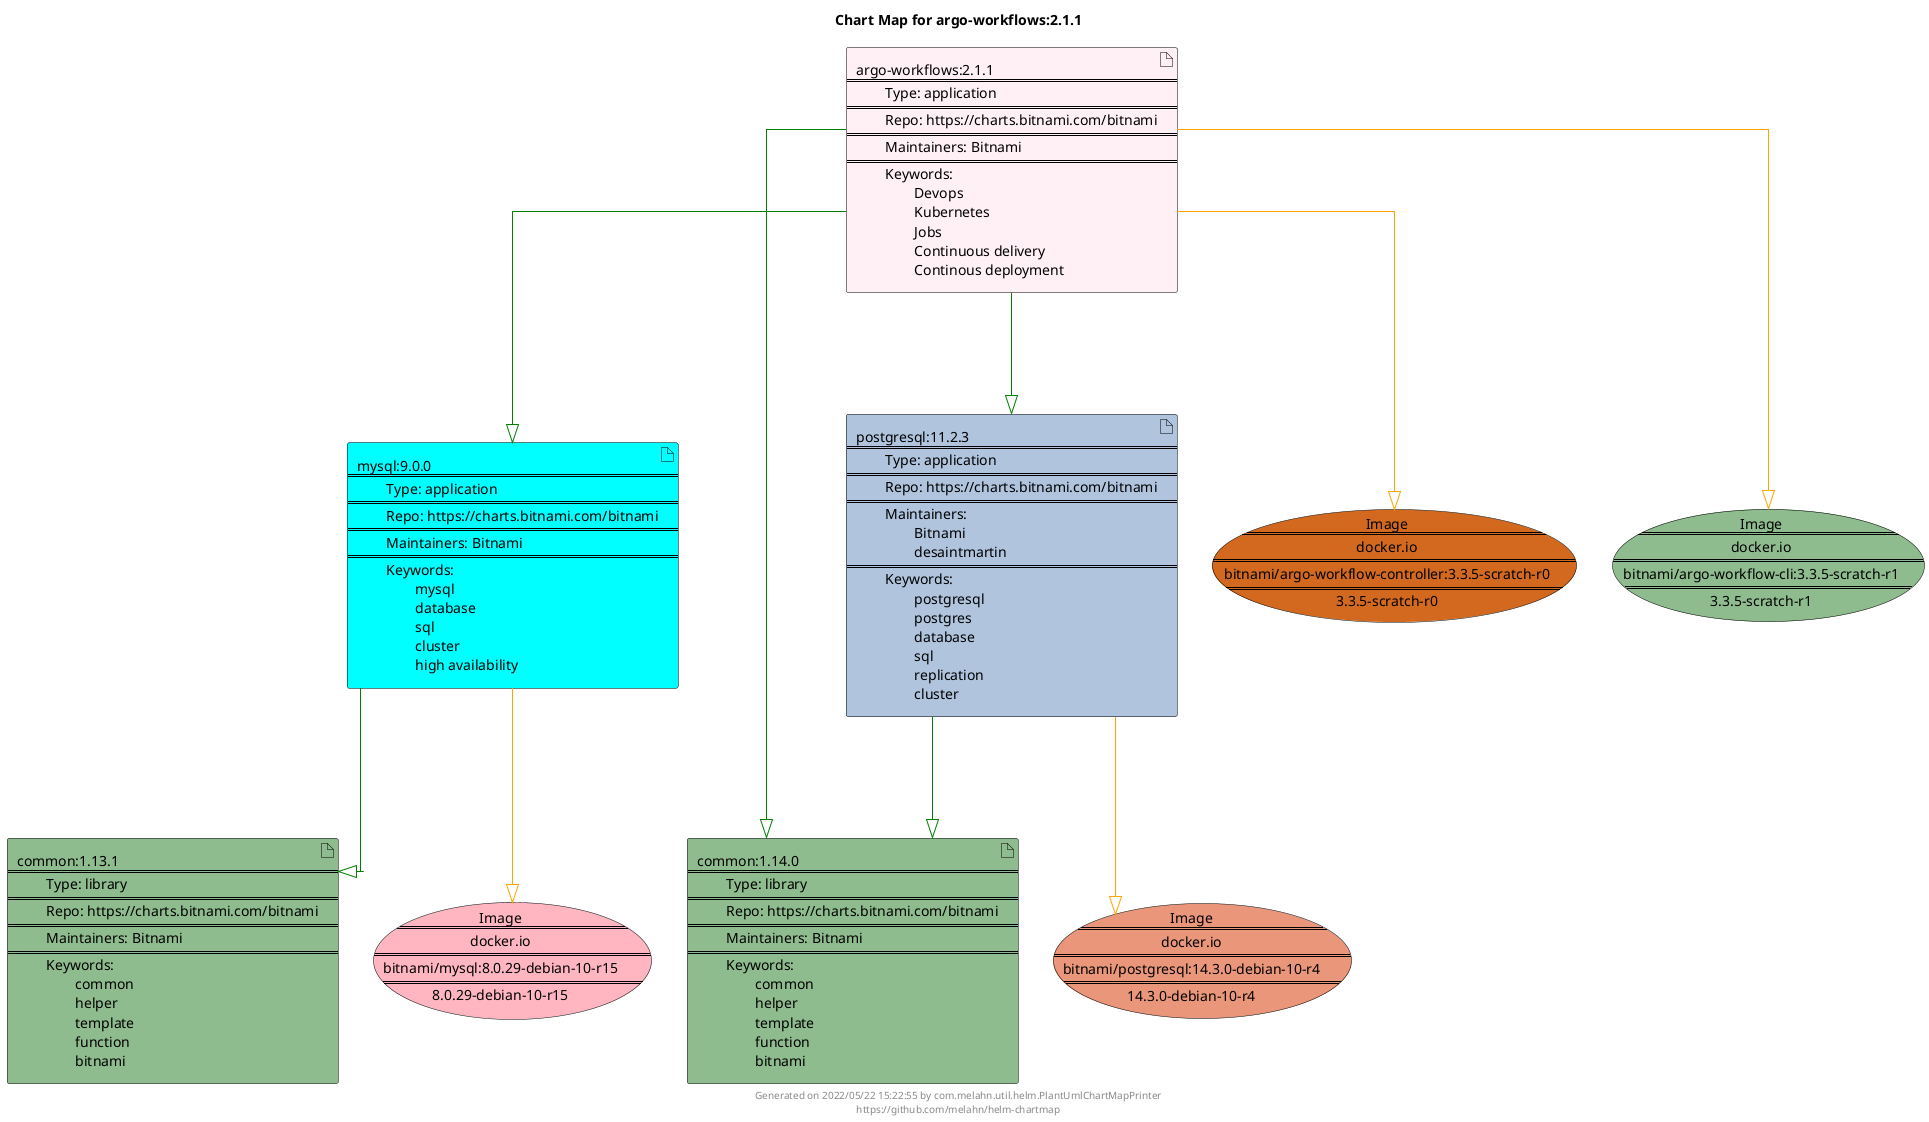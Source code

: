 @startuml
skinparam linetype ortho
skinparam backgroundColor white
skinparam usecaseBorderColor black
skinparam usecaseArrowColor LightSlateGray
skinparam artifactBorderColor black
skinparam artifactArrowColor LightSlateGray

title Chart Map for argo-workflows:2.1.1

'There are 5 referenced Helm Charts
artifact "common:1.13.1\n====\n\tType: library\n====\n\tRepo: https://charts.bitnami.com/bitnami\n====\n\tMaintainers: Bitnami\n====\n\tKeywords: \n\t\tcommon\n\t\thelper\n\t\ttemplate\n\t\tfunction\n\t\tbitnami" as common_1_13_1 #DarkSeaGreen
artifact "mysql:9.0.0\n====\n\tType: application\n====\n\tRepo: https://charts.bitnami.com/bitnami\n====\n\tMaintainers: Bitnami\n====\n\tKeywords: \n\t\tmysql\n\t\tdatabase\n\t\tsql\n\t\tcluster\n\t\thigh availability" as mysql_9_0_0 #Aqua
artifact "common:1.14.0\n====\n\tType: library\n====\n\tRepo: https://charts.bitnami.com/bitnami\n====\n\tMaintainers: Bitnami\n====\n\tKeywords: \n\t\tcommon\n\t\thelper\n\t\ttemplate\n\t\tfunction\n\t\tbitnami" as common_1_14_0 #DarkSeaGreen
artifact "postgresql:11.2.3\n====\n\tType: application\n====\n\tRepo: https://charts.bitnami.com/bitnami\n====\n\tMaintainers: \n\t\tBitnami\n\t\tdesaintmartin\n====\n\tKeywords: \n\t\tpostgresql\n\t\tpostgres\n\t\tdatabase\n\t\tsql\n\t\treplication\n\t\tcluster" as postgresql_11_2_3 #LightSteelBlue
artifact "argo-workflows:2.1.1\n====\n\tType: application\n====\n\tRepo: https://charts.bitnami.com/bitnami\n====\n\tMaintainers: Bitnami\n====\n\tKeywords: \n\t\tDevops\n\t\tKubernetes\n\t\tJobs\n\t\tContinuous delivery\n\t\tContinous deployment" as argo_workflows_2_1_1 #LavenderBlush

'There are 4 referenced Docker Images
usecase "Image\n====\ndocker.io\n====\nbitnami/mysql:8.0.29-debian-10-r15\n====\n8.0.29-debian-10-r15" as docker_io_bitnami_mysql_8_0_29_debian_10_r15 #LightPink
usecase "Image\n====\ndocker.io\n====\nbitnami/argo-workflow-controller:3.3.5-scratch-r0\n====\n3.3.5-scratch-r0" as docker_io_bitnami_argo_workflow_controller_3_3_5_scratch_r0 #Chocolate
usecase "Image\n====\ndocker.io\n====\nbitnami/postgresql:14.3.0-debian-10-r4\n====\n14.3.0-debian-10-r4" as docker_io_bitnami_postgresql_14_3_0_debian_10_r4 #DarkSalmon
usecase "Image\n====\ndocker.io\n====\nbitnami/argo-workflow-cli:3.3.5-scratch-r1\n====\n3.3.5-scratch-r1" as docker_io_bitnami_argo_workflow_cli_3_3_5_scratch_r1 #DarkSeaGreen

'Chart Dependencies
argo_workflows_2_1_1--[#green]-|>common_1_14_0
argo_workflows_2_1_1--[#green]-|>mysql_9_0_0
mysql_9_0_0--[#green]-|>common_1_13_1
argo_workflows_2_1_1--[#green]-|>postgresql_11_2_3
postgresql_11_2_3--[#green]-|>common_1_14_0
mysql_9_0_0--[#orange]-|>docker_io_bitnami_mysql_8_0_29_debian_10_r15
postgresql_11_2_3--[#orange]-|>docker_io_bitnami_postgresql_14_3_0_debian_10_r4
argo_workflows_2_1_1--[#orange]-|>docker_io_bitnami_argo_workflow_cli_3_3_5_scratch_r1
argo_workflows_2_1_1--[#orange]-|>docker_io_bitnami_argo_workflow_controller_3_3_5_scratch_r0

center footer Generated on 2022/05/22 15:22:55 by com.melahn.util.helm.PlantUmlChartMapPrinter\nhttps://github.com/melahn/helm-chartmap
@enduml
